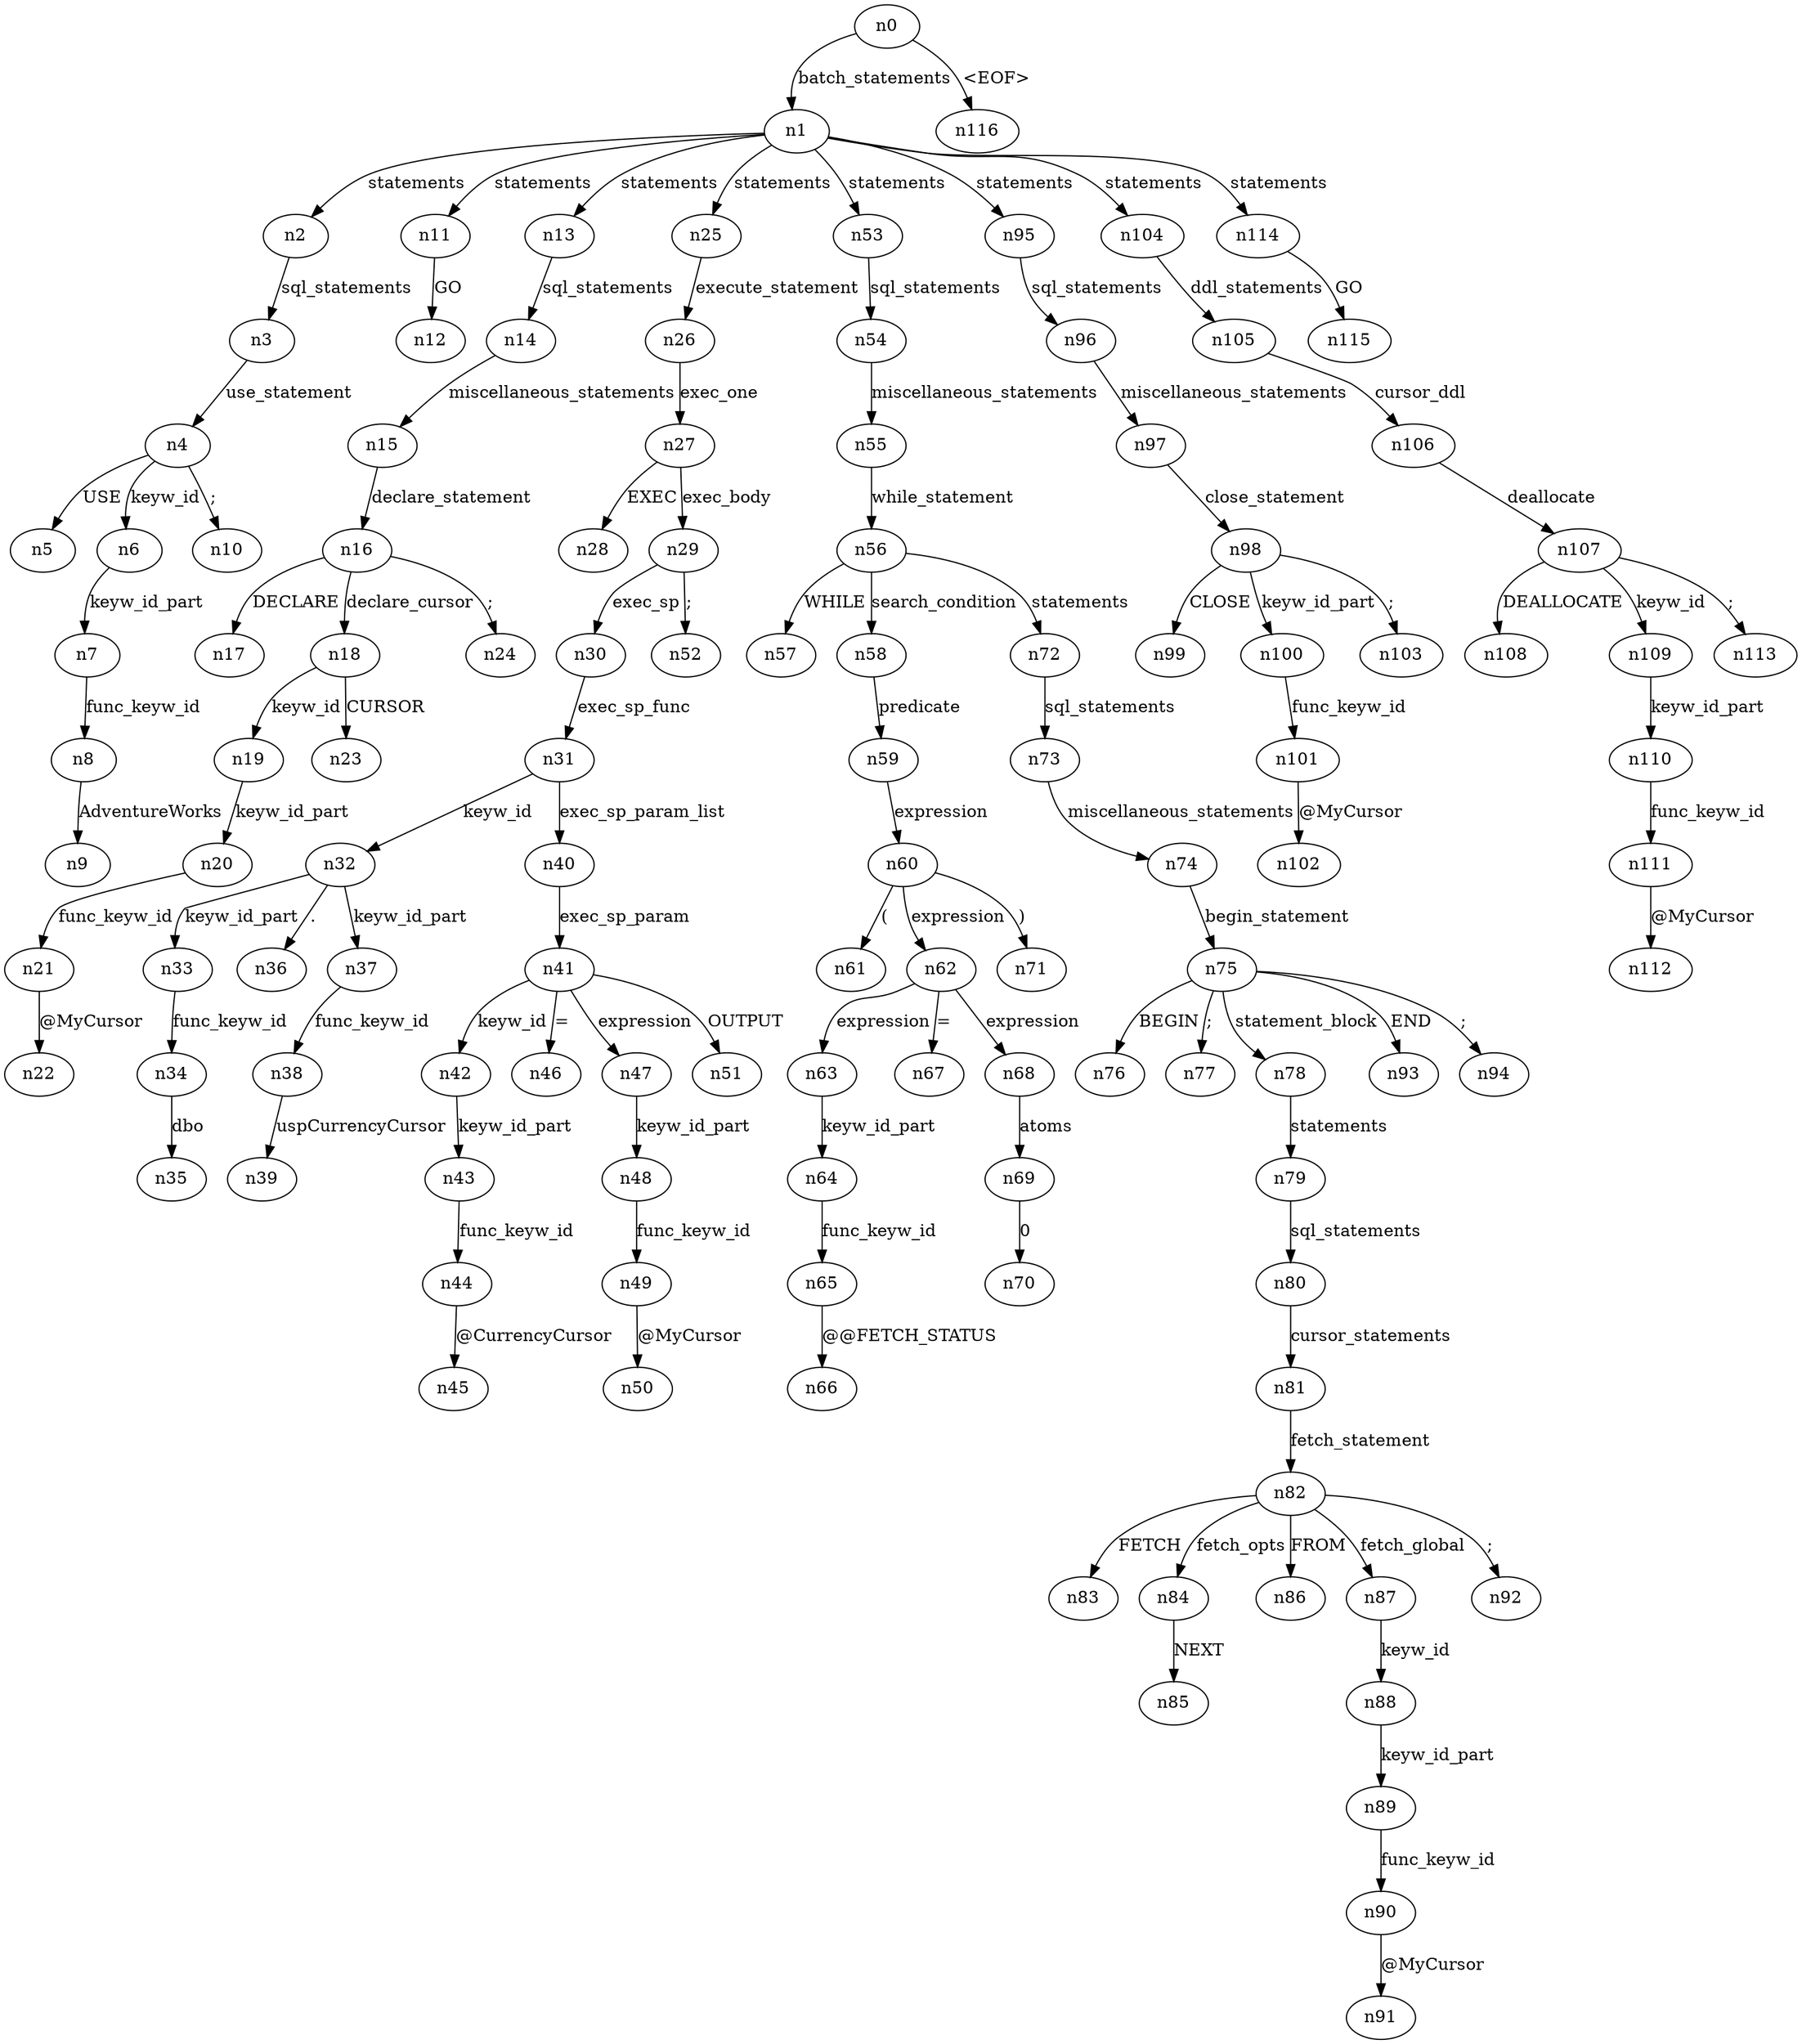 digraph ParseTree {
  n0 -> n1 [label="batch_statements"];
  n1 -> n2 [label="statements"];
  n2 -> n3 [label="sql_statements"];
  n3 -> n4 [label="use_statement"];
  n4 -> n5 [label="USE"];
  n4 -> n6 [label="keyw_id"];
  n6 -> n7 [label="keyw_id_part"];
  n7 -> n8 [label="func_keyw_id"];
  n8 -> n9 [label="AdventureWorks"];
  n4 -> n10 [label=";"];
  n1 -> n11 [label="statements"];
  n11 -> n12 [label="GO"];
  n1 -> n13 [label="statements"];
  n13 -> n14 [label="sql_statements"];
  n14 -> n15 [label="miscellaneous_statements"];
  n15 -> n16 [label="declare_statement"];
  n16 -> n17 [label="DECLARE"];
  n16 -> n18 [label="declare_cursor"];
  n18 -> n19 [label="keyw_id"];
  n19 -> n20 [label="keyw_id_part"];
  n20 -> n21 [label="func_keyw_id"];
  n21 -> n22 [label="@MyCursor"];
  n18 -> n23 [label="CURSOR"];
  n16 -> n24 [label=";"];
  n1 -> n25 [label="statements"];
  n25 -> n26 [label="execute_statement"];
  n26 -> n27 [label="exec_one"];
  n27 -> n28 [label="EXEC"];
  n27 -> n29 [label="exec_body"];
  n29 -> n30 [label="exec_sp"];
  n30 -> n31 [label="exec_sp_func"];
  n31 -> n32 [label="keyw_id"];
  n32 -> n33 [label="keyw_id_part"];
  n33 -> n34 [label="func_keyw_id"];
  n34 -> n35 [label="dbo"];
  n32 -> n36 [label="."];
  n32 -> n37 [label="keyw_id_part"];
  n37 -> n38 [label="func_keyw_id"];
  n38 -> n39 [label="uspCurrencyCursor"];
  n31 -> n40 [label="exec_sp_param_list"];
  n40 -> n41 [label="exec_sp_param"];
  n41 -> n42 [label="keyw_id"];
  n42 -> n43 [label="keyw_id_part"];
  n43 -> n44 [label="func_keyw_id"];
  n44 -> n45 [label="@CurrencyCursor"];
  n41 -> n46 [label="="];
  n41 -> n47 [label="expression"];
  n47 -> n48 [label="keyw_id_part"];
  n48 -> n49 [label="func_keyw_id"];
  n49 -> n50 [label="@MyCursor"];
  n41 -> n51 [label="OUTPUT"];
  n29 -> n52 [label=";"];
  n1 -> n53 [label="statements"];
  n53 -> n54 [label="sql_statements"];
  n54 -> n55 [label="miscellaneous_statements"];
  n55 -> n56 [label="while_statement"];
  n56 -> n57 [label="WHILE"];
  n56 -> n58 [label="search_condition"];
  n58 -> n59 [label="predicate"];
  n59 -> n60 [label="expression"];
  n60 -> n61 [label="("];
  n60 -> n62 [label="expression"];
  n62 -> n63 [label="expression"];
  n63 -> n64 [label="keyw_id_part"];
  n64 -> n65 [label="func_keyw_id"];
  n65 -> n66 [label="@@FETCH_STATUS"];
  n62 -> n67 [label="="];
  n62 -> n68 [label="expression"];
  n68 -> n69 [label="atoms"];
  n69 -> n70 [label="0"];
  n60 -> n71 [label=")"];
  n56 -> n72 [label="statements"];
  n72 -> n73 [label="sql_statements"];
  n73 -> n74 [label="miscellaneous_statements"];
  n74 -> n75 [label="begin_statement"];
  n75 -> n76 [label="BEGIN"];
  n75 -> n77 [label=";"];
  n75 -> n78 [label="statement_block"];
  n78 -> n79 [label="statements"];
  n79 -> n80 [label="sql_statements"];
  n80 -> n81 [label="cursor_statements"];
  n81 -> n82 [label="fetch_statement"];
  n82 -> n83 [label="FETCH"];
  n82 -> n84 [label="fetch_opts"];
  n84 -> n85 [label="NEXT"];
  n82 -> n86 [label="FROM"];
  n82 -> n87 [label="fetch_global"];
  n87 -> n88 [label="keyw_id"];
  n88 -> n89 [label="keyw_id_part"];
  n89 -> n90 [label="func_keyw_id"];
  n90 -> n91 [label="@MyCursor"];
  n82 -> n92 [label=";"];
  n75 -> n93 [label="END"];
  n75 -> n94 [label=";"];
  n1 -> n95 [label="statements"];
  n95 -> n96 [label="sql_statements"];
  n96 -> n97 [label="miscellaneous_statements"];
  n97 -> n98 [label="close_statement"];
  n98 -> n99 [label="CLOSE"];
  n98 -> n100 [label="keyw_id_part"];
  n100 -> n101 [label="func_keyw_id"];
  n101 -> n102 [label="@MyCursor"];
  n98 -> n103 [label=";"];
  n1 -> n104 [label="statements"];
  n104 -> n105 [label="ddl_statements"];
  n105 -> n106 [label="cursor_ddl"];
  n106 -> n107 [label="deallocate"];
  n107 -> n108 [label="DEALLOCATE"];
  n107 -> n109 [label="keyw_id"];
  n109 -> n110 [label="keyw_id_part"];
  n110 -> n111 [label="func_keyw_id"];
  n111 -> n112 [label="@MyCursor"];
  n107 -> n113 [label=";"];
  n1 -> n114 [label="statements"];
  n114 -> n115 [label="GO"];
  n0 -> n116 [label="<EOF>"];
}